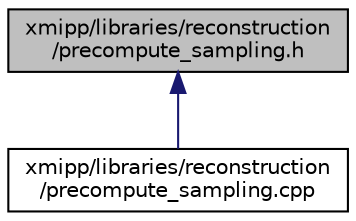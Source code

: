 digraph "xmipp/libraries/reconstruction/precompute_sampling.h"
{
  edge [fontname="Helvetica",fontsize="10",labelfontname="Helvetica",labelfontsize="10"];
  node [fontname="Helvetica",fontsize="10",shape=record];
  Node45 [label="xmipp/libraries/reconstruction\l/precompute_sampling.h",height=0.2,width=0.4,color="black", fillcolor="grey75", style="filled", fontcolor="black"];
  Node45 -> Node46 [dir="back",color="midnightblue",fontsize="10",style="solid",fontname="Helvetica"];
  Node46 [label="xmipp/libraries/reconstruction\l/precompute_sampling.cpp",height=0.2,width=0.4,color="black", fillcolor="white", style="filled",URL="$precompute__sampling_8cpp.html"];
}
